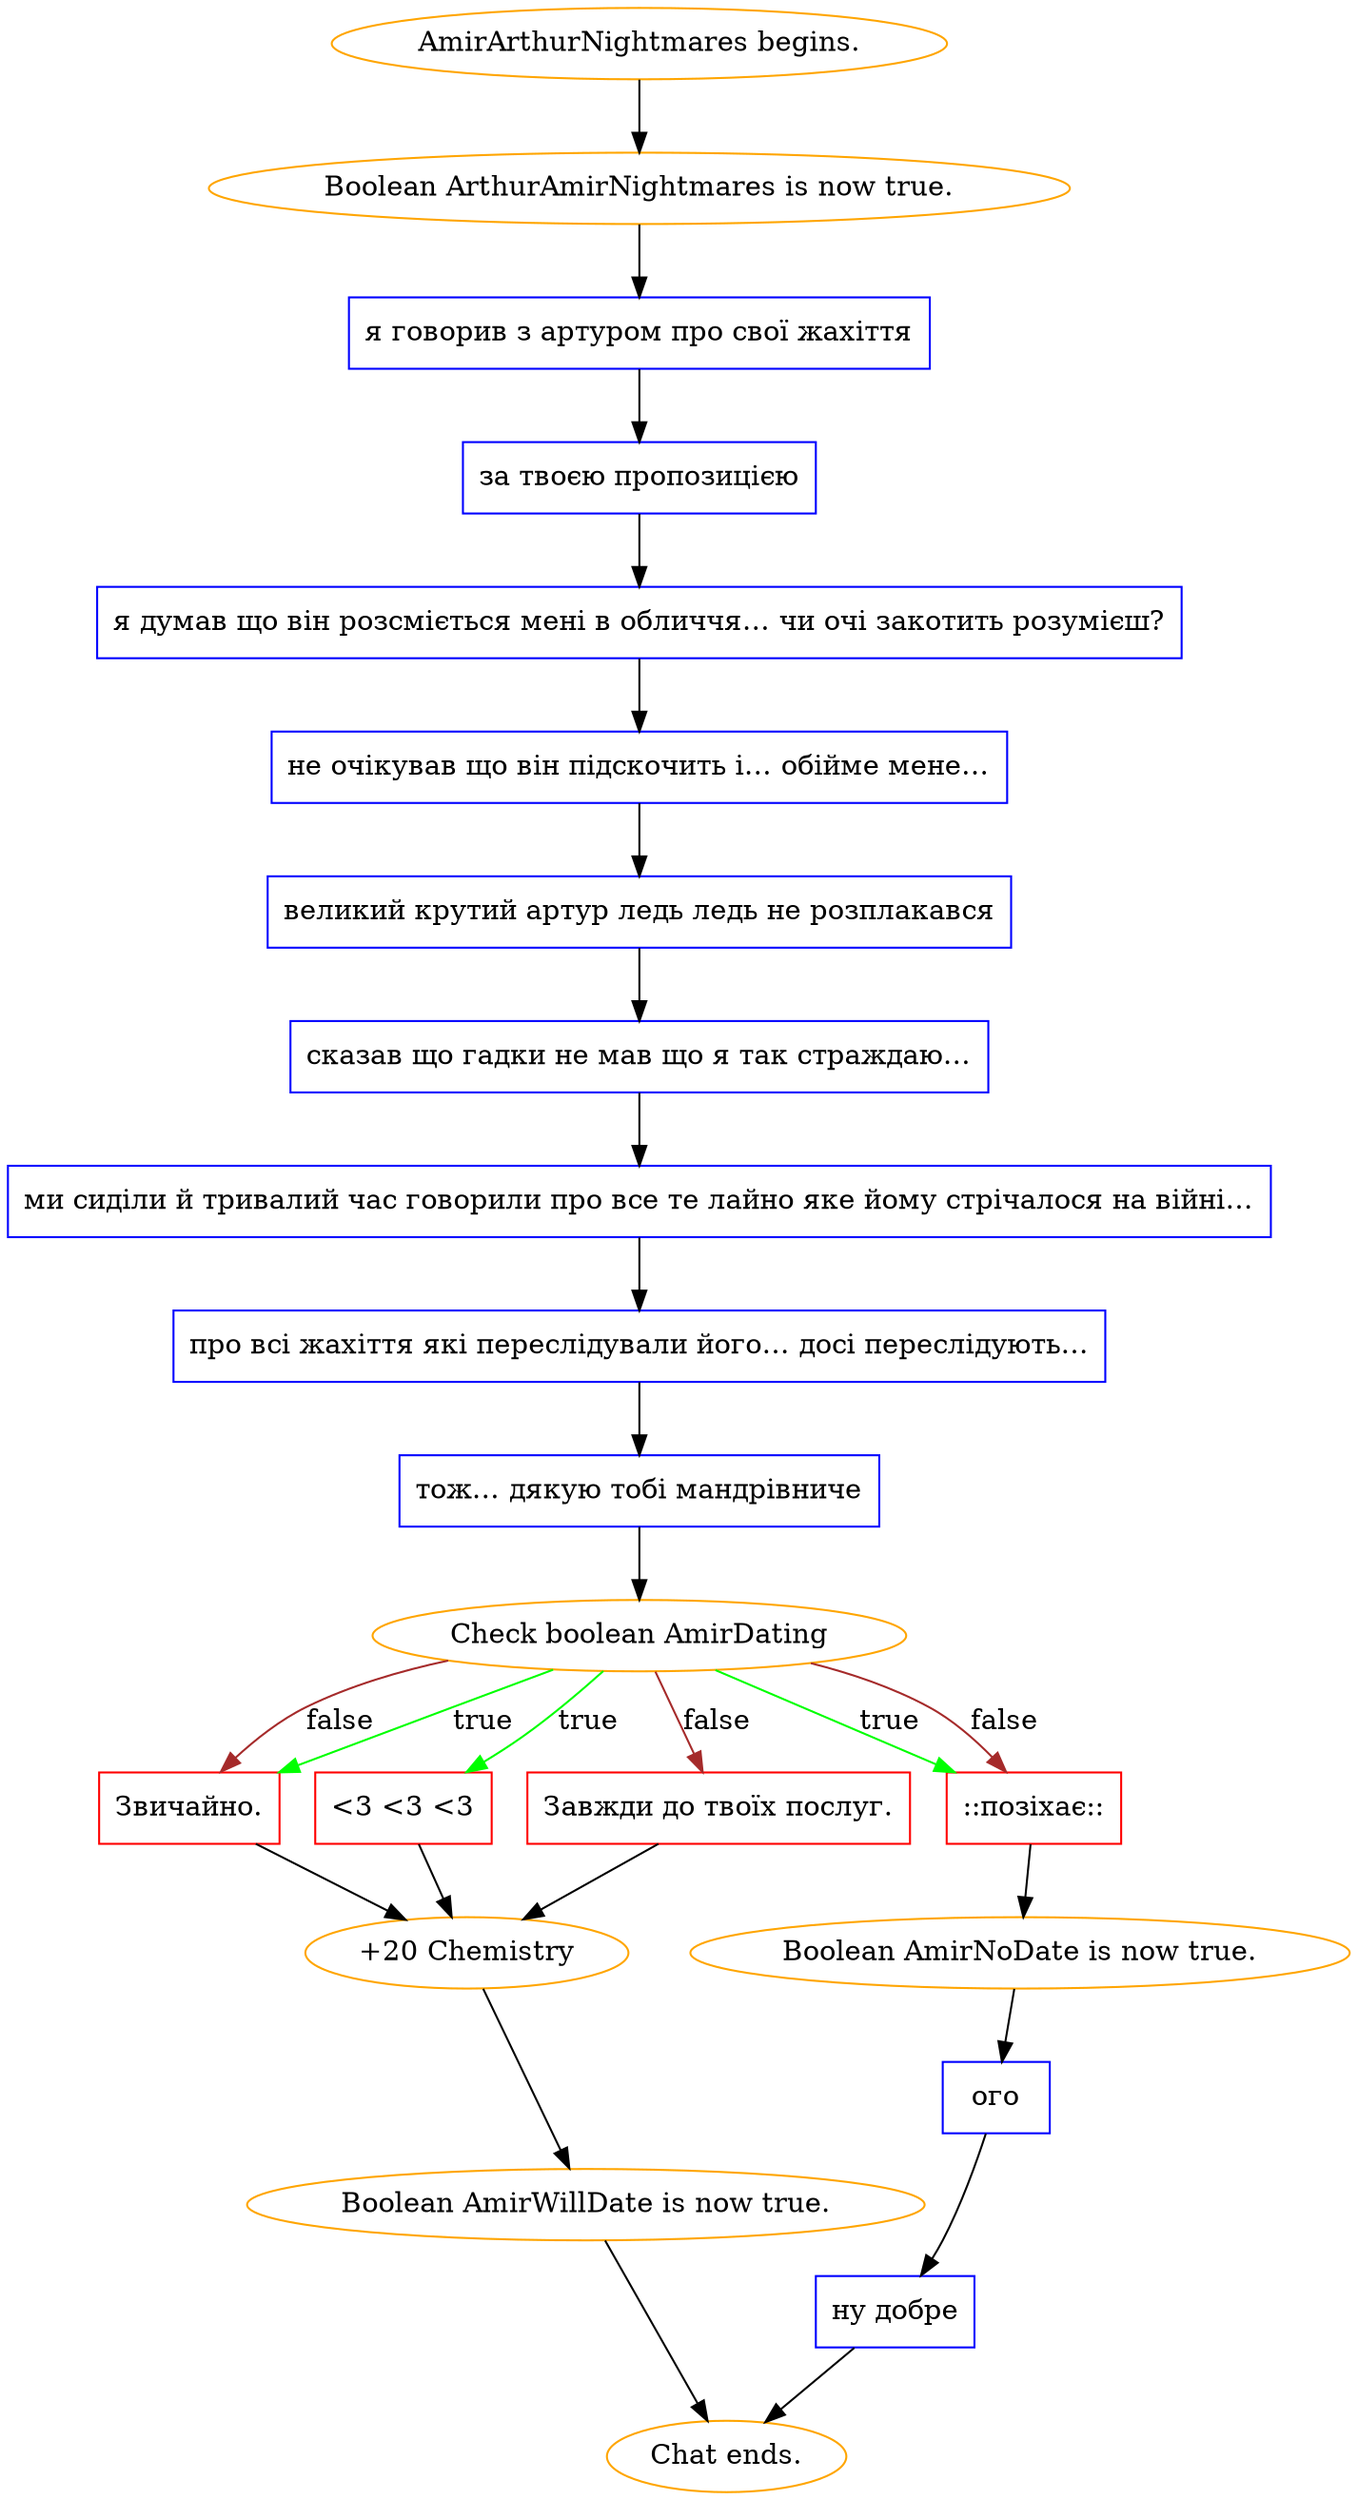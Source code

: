 digraph {
	"AmirArthurNightmares begins." [color=orange];
		"AmirArthurNightmares begins." -> j690107687;
	j690107687 [label="Boolean ArthurAmirNightmares is now true.",color=orange];
		j690107687 -> j1148568295;
	j1148568295 [label="я говорив з артуром про свої жахіття",shape=box,color=blue];
		j1148568295 -> j3617987751;
	j3617987751 [label="за твоєю пропозицією",shape=box,color=blue];
		j3617987751 -> j1676962755;
	j1676962755 [label="я думав що він розсміється мені в обличчя… чи очі закотить розумієш?",shape=box,color=blue];
		j1676962755 -> j3187710803;
	j3187710803 [label="не очікував що він підскочить і… обійме мене…",shape=box,color=blue];
		j3187710803 -> j601705696;
	j601705696 [label="великий крутий артур ледь ледь не розплакався",shape=box,color=blue];
		j601705696 -> j3601481793;
	j3601481793 [label="сказав що гадки не мав що я так страждаю…",shape=box,color=blue];
		j3601481793 -> j2902302054;
	j2902302054 [label="ми сиділи й тривалий час говорили про все те лайно яке йому стрічалося на війні…",shape=box,color=blue];
		j2902302054 -> j2656885926;
	j2656885926 [label="про всі жахіття які переслідували його… досі переслідують…",shape=box,color=blue];
		j2656885926 -> j161283027;
	j161283027 [label="тож… дякую тобі мандрівниче",shape=box,color=blue];
		j161283027 -> j657276632;
	j657276632 [label="Check boolean AmirDating",color=orange];
		j657276632 -> j4018830980 [label=true,color=green];
		j657276632 -> j3409661194 [label=true,color=green];
		j657276632 -> j4005851011 [label=true,color=green];
		j657276632 -> j3409661194 [label=false,color=brown];
		j657276632 -> j4005851011 [label=false,color=brown];
		j657276632 -> j784162012 [label=false,color=brown];
	j4018830980 [label="<3 <3 <3",shape=box,color=red];
		j4018830980 -> j971083784;
	j3409661194 [label="Звичайно.",shape=box,color=red];
		j3409661194 -> j971083784;
	j4005851011 [label="::позіхає::",shape=box,color=red];
		j4005851011 -> j3593872504;
	j784162012 [label="Завжди до твоїх послуг.",shape=box,color=red];
		j784162012 -> j971083784;
	j971083784 [label="+20 Chemistry",color=orange];
		j971083784 -> j1538486228;
	j3593872504 [label="Boolean AmirNoDate is now true.",color=orange];
		j3593872504 -> j530600118;
	j1538486228 [label="Boolean AmirWillDate is now true.",color=orange];
		j1538486228 -> "Chat ends.";
	j530600118 [label="ого",shape=box,color=blue];
		j530600118 -> j2971058628;
	"Chat ends." [color=orange];
	j2971058628 [label="ну добре",shape=box,color=blue];
		j2971058628 -> "Chat ends.";
}